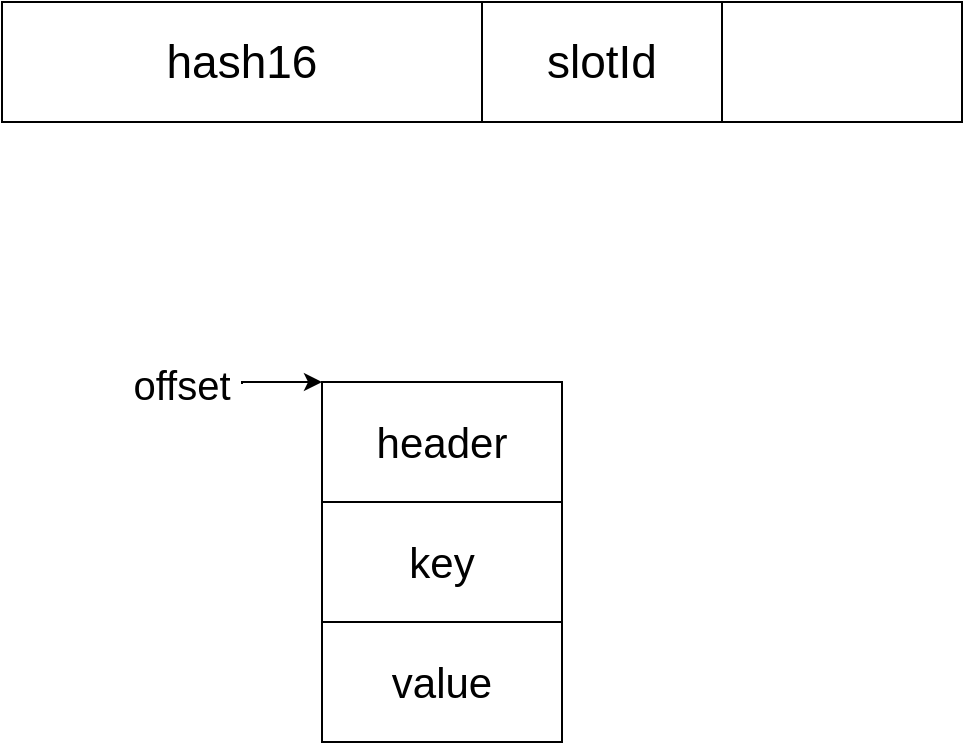 <mxfile version="21.3.7" type="github">
  <diagram name="第 1 页" id="HvKh40xgoseJKX_Gz6p-">
    <mxGraphModel dx="1213" dy="705" grid="1" gridSize="10" guides="1" tooltips="1" connect="1" arrows="1" fold="1" page="1" pageScale="1" pageWidth="827" pageHeight="1169" math="0" shadow="0">
      <root>
        <mxCell id="0" />
        <mxCell id="1" parent="0" />
        <mxCell id="wZfh_MLGsemmeIHN-zhu-1" value="" style="rounded=0;whiteSpace=wrap;html=1;" vertex="1" parent="1">
          <mxGeometry x="110" y="190" width="120" height="60" as="geometry" />
        </mxCell>
        <mxCell id="wZfh_MLGsemmeIHN-zhu-2" value="" style="rounded=0;whiteSpace=wrap;html=1;" vertex="1" parent="1">
          <mxGeometry x="230" y="190" width="120" height="60" as="geometry" />
        </mxCell>
        <mxCell id="wZfh_MLGsemmeIHN-zhu-3" value="slotId" style="rounded=0;whiteSpace=wrap;html=1;fontSize=23;" vertex="1" parent="1">
          <mxGeometry x="350" y="190" width="120" height="60" as="geometry" />
        </mxCell>
        <mxCell id="wZfh_MLGsemmeIHN-zhu-4" value="" style="rounded=0;whiteSpace=wrap;html=1;" vertex="1" parent="1">
          <mxGeometry x="470" y="190" width="120" height="60" as="geometry" />
        </mxCell>
        <mxCell id="wZfh_MLGsemmeIHN-zhu-5" value="hash16" style="rounded=0;whiteSpace=wrap;html=1;fontSize=23;" vertex="1" parent="1">
          <mxGeometry x="110" y="190" width="240" height="60" as="geometry" />
        </mxCell>
        <mxCell id="wZfh_MLGsemmeIHN-zhu-7" value="header" style="rounded=0;whiteSpace=wrap;html=1;fontSize=21;" vertex="1" parent="1">
          <mxGeometry x="270" y="380" width="120" height="60" as="geometry" />
        </mxCell>
        <mxCell id="wZfh_MLGsemmeIHN-zhu-8" value="key" style="rounded=0;whiteSpace=wrap;html=1;fontSize=21;" vertex="1" parent="1">
          <mxGeometry x="270" y="440" width="120" height="60" as="geometry" />
        </mxCell>
        <mxCell id="wZfh_MLGsemmeIHN-zhu-9" value="value" style="rounded=0;whiteSpace=wrap;html=1;fontSize=21;" vertex="1" parent="1">
          <mxGeometry x="270" y="500" width="120" height="60" as="geometry" />
        </mxCell>
        <mxCell id="wZfh_MLGsemmeIHN-zhu-11" style="edgeStyle=orthogonalEdgeStyle;rounded=0;orthogonalLoop=1;jettySize=auto;html=1;exitX=1;exitY=0.5;exitDx=0;exitDy=0;entryX=0;entryY=0;entryDx=0;entryDy=0;" edge="1" parent="1" source="wZfh_MLGsemmeIHN-zhu-10" target="wZfh_MLGsemmeIHN-zhu-7">
          <mxGeometry relative="1" as="geometry">
            <Array as="points">
              <mxPoint x="230" y="380" />
            </Array>
          </mxGeometry>
        </mxCell>
        <mxCell id="wZfh_MLGsemmeIHN-zhu-10" value="offset" style="text;html=1;strokeColor=none;fillColor=none;align=center;verticalAlign=middle;whiteSpace=wrap;rounded=0;fontSize=20;" vertex="1" parent="1">
          <mxGeometry x="170" y="366" width="60" height="30" as="geometry" />
        </mxCell>
      </root>
    </mxGraphModel>
  </diagram>
</mxfile>
